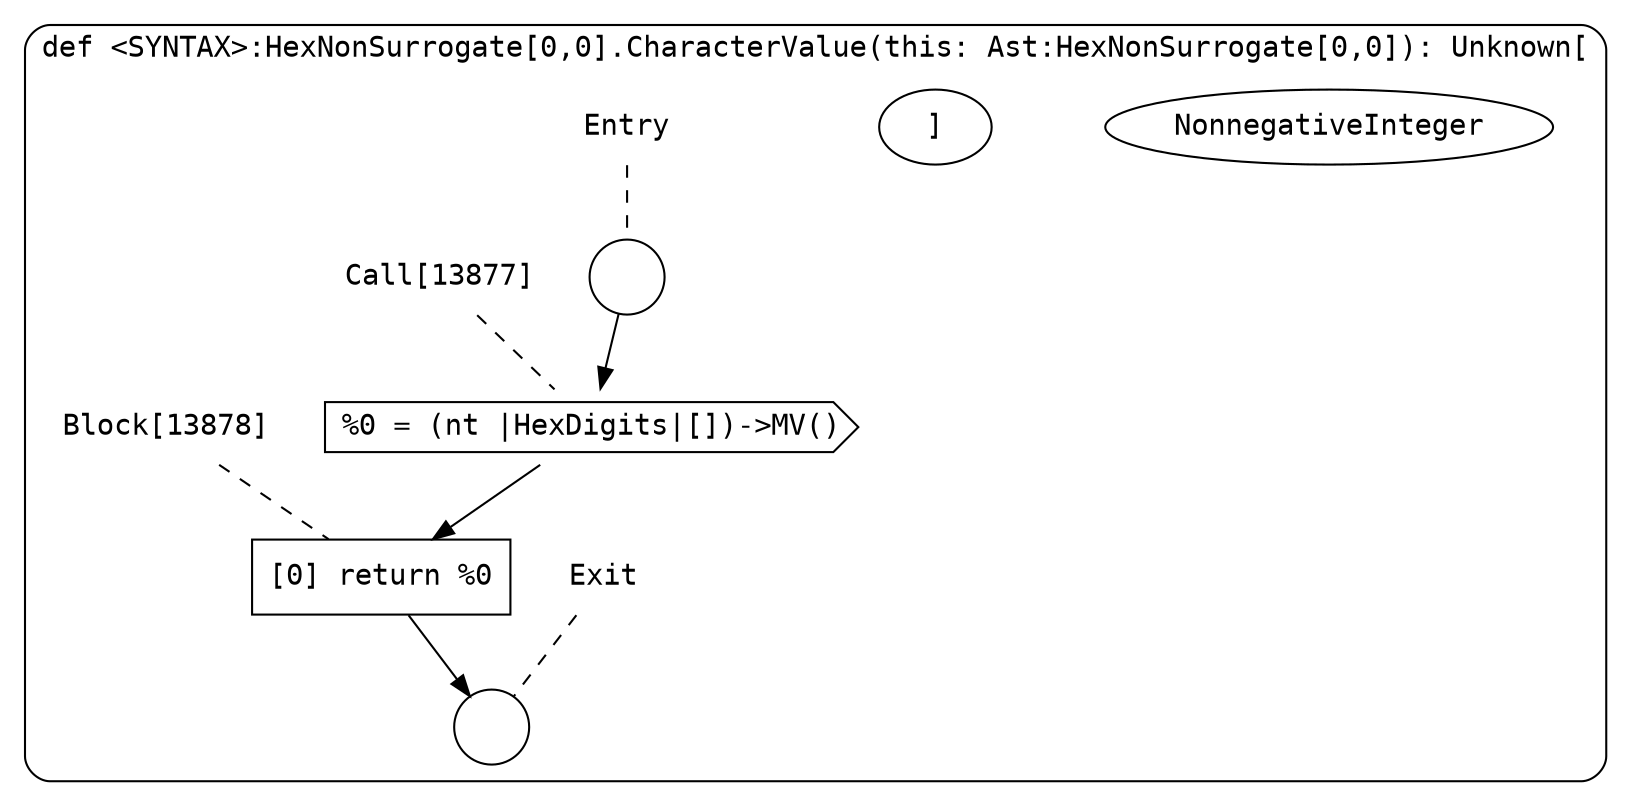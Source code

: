 digraph {
  graph [fontname = "Consolas"]
  node [fontname = "Consolas"]
  edge [fontname = "Consolas"]
  subgraph cluster2225 {
    label = "def <SYNTAX>:HexNonSurrogate[0,0].CharacterValue(this: Ast:HexNonSurrogate[0,0]): Unknown["NonnegativeInteger"]"
    style = rounded
    cluster2225_entry_name [shape=none, label=<<font color="black">Entry</font>>]
    cluster2225_entry_name -> cluster2225_entry [arrowhead=none, color="black", style=dashed]
    cluster2225_entry [shape=circle label=" " color="black" fillcolor="white" style=filled]
    cluster2225_entry -> node13877 [color="black"]
    cluster2225_exit_name [shape=none, label=<<font color="black">Exit</font>>]
    cluster2225_exit_name -> cluster2225_exit [arrowhead=none, color="black", style=dashed]
    cluster2225_exit [shape=circle label=" " color="black" fillcolor="white" style=filled]
    node13877_name [shape=none, label=<<font color="black">Call[13877]</font>>]
    node13877_name -> node13877 [arrowhead=none, color="black", style=dashed]
    node13877 [shape=cds, label=<<font color="black">%0 = (nt |HexDigits|[])-&gt;MV()</font>> color="black" fillcolor="white", style=filled]
    node13877 -> node13878 [color="black"]
    node13878_name [shape=none, label=<<font color="black">Block[13878]</font>>]
    node13878_name -> node13878 [arrowhead=none, color="black", style=dashed]
    node13878 [shape=box, label=<<font color="black">[0] return %0<BR ALIGN="LEFT"/></font>> color="black" fillcolor="white", style=filled]
    node13878 -> cluster2225_exit [color="black"]
  }
}